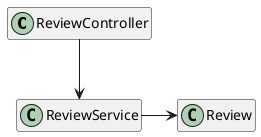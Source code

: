 @startuml 
hide empty members
class ReviewController
class Review
class ReviewService

ReviewController --> ReviewService 
ReviewService -right-> Review

@enduml